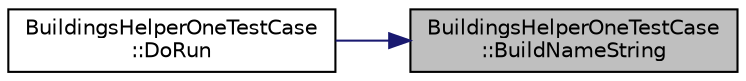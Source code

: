 digraph "BuildingsHelperOneTestCase::BuildNameString"
{
 // LATEX_PDF_SIZE
  edge [fontname="Helvetica",fontsize="10",labelfontname="Helvetica",labelfontsize="10"];
  node [fontname="Helvetica",fontsize="10",shape=record];
  rankdir="RL";
  Node1 [label="BuildingsHelperOneTestCase\l::BuildNameString",height=0.2,width=0.4,color="black", fillcolor="grey75", style="filled", fontcolor="black",tooltip=" "];
  Node1 -> Node2 [dir="back",color="midnightblue",fontsize="10",style="solid",fontname="Helvetica"];
  Node2 [label="BuildingsHelperOneTestCase\l::DoRun",height=0.2,width=0.4,color="black", fillcolor="white", style="filled",URL="$class_buildings_helper_one_test_case.html#a8b56b4b6ac3a92ebb8e377012b32fbdd",tooltip="Implementation to actually run this TestCase."];
}
